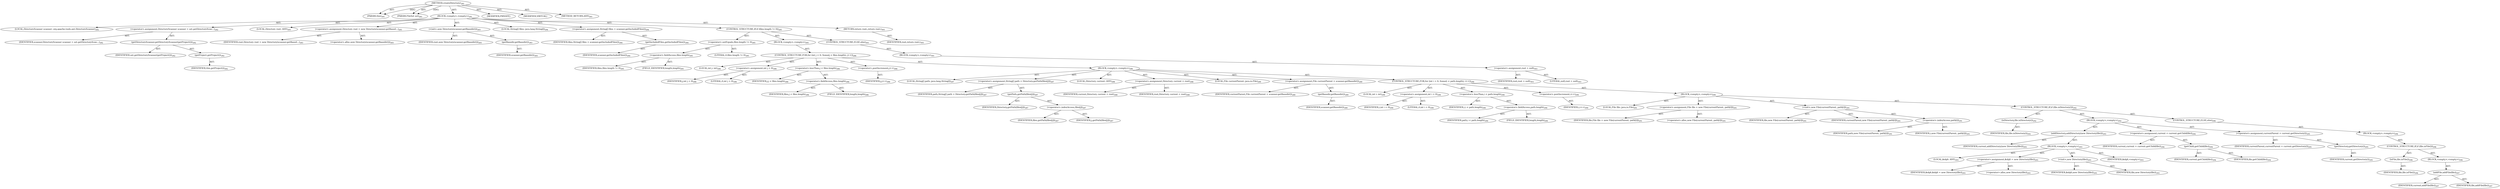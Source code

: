 digraph "createDirectory" {  
"111669149706" [label = <(METHOD,createDirectory)<SUB>281</SUB>> ]
"115964117000" [label = <(PARAM,this)<SUB>281</SUB>> ]
"115964117014" [label = <(PARAM,FileSet set)<SUB>281</SUB>> ]
"25769803826" [label = <(BLOCK,&lt;empty&gt;,&lt;empty&gt;)<SUB>281</SUB>> ]
"94489280539" [label = <(LOCAL,DirectoryScanner scanner: org.apache.tools.ant.DirectoryScanner)<SUB>282</SUB>> ]
"30064771261" [label = <(&lt;operator&gt;.assignment,DirectoryScanner scanner = set.getDirectoryScan...)<SUB>282</SUB>> ]
"68719476909" [label = <(IDENTIFIER,scanner,DirectoryScanner scanner = set.getDirectoryScan...)<SUB>282</SUB>> ]
"30064771262" [label = <(getDirectoryScanner,getDirectoryScanner(getProject()))<SUB>282</SUB>> ]
"68719476910" [label = <(IDENTIFIER,set,getDirectoryScanner(getProject()))<SUB>282</SUB>> ]
"30064771263" [label = <(getProject,getProject())<SUB>282</SUB>> ]
"68719476768" [label = <(IDENTIFIER,this,getProject())<SUB>282</SUB>> ]
"94489280540" [label = <(LOCAL,Directory root: ANY)<SUB>283</SUB>> ]
"30064771264" [label = <(&lt;operator&gt;.assignment,Directory root = new Directory(scanner.getBased...)<SUB>283</SUB>> ]
"68719476911" [label = <(IDENTIFIER,root,Directory root = new Directory(scanner.getBased...)<SUB>283</SUB>> ]
"30064771265" [label = <(&lt;operator&gt;.alloc,new Directory(scanner.getBasedir()))<SUB>283</SUB>> ]
"30064771266" [label = <(&lt;init&gt;,new Directory(scanner.getBasedir()))<SUB>283</SUB>> ]
"68719476912" [label = <(IDENTIFIER,root,new Directory(scanner.getBasedir()))<SUB>283</SUB>> ]
"30064771267" [label = <(getBasedir,getBasedir())<SUB>283</SUB>> ]
"68719476913" [label = <(IDENTIFIER,scanner,getBasedir())<SUB>283</SUB>> ]
"94489280541" [label = <(LOCAL,String[] files: java.lang.String[])<SUB>284</SUB>> ]
"30064771268" [label = <(&lt;operator&gt;.assignment,String[] files = scanner.getIncludedFiles())<SUB>284</SUB>> ]
"68719476914" [label = <(IDENTIFIER,files,String[] files = scanner.getIncludedFiles())<SUB>284</SUB>> ]
"30064771269" [label = <(getIncludedFiles,getIncludedFiles())<SUB>284</SUB>> ]
"68719476915" [label = <(IDENTIFIER,scanner,getIncludedFiles())<SUB>284</SUB>> ]
"47244640290" [label = <(CONTROL_STRUCTURE,IF,if (files.length != 0))<SUB>285</SUB>> ]
"30064771270" [label = <(&lt;operator&gt;.notEquals,files.length != 0)<SUB>285</SUB>> ]
"30064771271" [label = <(&lt;operator&gt;.fieldAccess,files.length)<SUB>285</SUB>> ]
"68719476916" [label = <(IDENTIFIER,files,files.length != 0)<SUB>285</SUB>> ]
"55834574871" [label = <(FIELD_IDENTIFIER,length,length)<SUB>285</SUB>> ]
"90194313265" [label = <(LITERAL,0,files.length != 0)<SUB>285</SUB>> ]
"25769803827" [label = <(BLOCK,&lt;empty&gt;,&lt;empty&gt;)<SUB>285</SUB>> ]
"47244640291" [label = <(CONTROL_STRUCTURE,FOR,for (int j = 0; Some(j &lt; files.length); j++))<SUB>286</SUB>> ]
"94489280542" [label = <(LOCAL,int j: int)<SUB>286</SUB>> ]
"30064771272" [label = <(&lt;operator&gt;.assignment,int j = 0)<SUB>286</SUB>> ]
"68719476917" [label = <(IDENTIFIER,j,int j = 0)<SUB>286</SUB>> ]
"90194313266" [label = <(LITERAL,0,int j = 0)<SUB>286</SUB>> ]
"30064771273" [label = <(&lt;operator&gt;.lessThan,j &lt; files.length)<SUB>286</SUB>> ]
"68719476918" [label = <(IDENTIFIER,j,j &lt; files.length)<SUB>286</SUB>> ]
"30064771274" [label = <(&lt;operator&gt;.fieldAccess,files.length)<SUB>286</SUB>> ]
"68719476919" [label = <(IDENTIFIER,files,j &lt; files.length)<SUB>286</SUB>> ]
"55834574872" [label = <(FIELD_IDENTIFIER,length,length)<SUB>286</SUB>> ]
"30064771275" [label = <(&lt;operator&gt;.postIncrement,j++)<SUB>286</SUB>> ]
"68719476920" [label = <(IDENTIFIER,j,j++)<SUB>286</SUB>> ]
"25769803828" [label = <(BLOCK,&lt;empty&gt;,&lt;empty&gt;)<SUB>286</SUB>> ]
"94489280543" [label = <(LOCAL,String[] path: java.lang.String[])<SUB>287</SUB>> ]
"30064771276" [label = <(&lt;operator&gt;.assignment,String[] path = Directory.getPath(files[j]))<SUB>287</SUB>> ]
"68719476921" [label = <(IDENTIFIER,path,String[] path = Directory.getPath(files[j]))<SUB>287</SUB>> ]
"30064771277" [label = <(getPath,getPath(files[j]))<SUB>287</SUB>> ]
"68719476922" [label = <(IDENTIFIER,Directory,getPath(files[j]))<SUB>287</SUB>> ]
"30064771278" [label = <(&lt;operator&gt;.indexAccess,files[j])<SUB>287</SUB>> ]
"68719476923" [label = <(IDENTIFIER,files,getPath(files[j]))<SUB>287</SUB>> ]
"68719476924" [label = <(IDENTIFIER,j,getPath(files[j]))<SUB>287</SUB>> ]
"94489280544" [label = <(LOCAL,Directory current: ANY)<SUB>288</SUB>> ]
"30064771279" [label = <(&lt;operator&gt;.assignment,Directory current = root)<SUB>288</SUB>> ]
"68719476925" [label = <(IDENTIFIER,current,Directory current = root)<SUB>288</SUB>> ]
"68719476926" [label = <(IDENTIFIER,root,Directory current = root)<SUB>288</SUB>> ]
"94489280545" [label = <(LOCAL,File currentParent: java.io.File)<SUB>289</SUB>> ]
"30064771280" [label = <(&lt;operator&gt;.assignment,File currentParent = scanner.getBasedir())<SUB>289</SUB>> ]
"68719476927" [label = <(IDENTIFIER,currentParent,File currentParent = scanner.getBasedir())<SUB>289</SUB>> ]
"30064771281" [label = <(getBasedir,getBasedir())<SUB>289</SUB>> ]
"68719476928" [label = <(IDENTIFIER,scanner,getBasedir())<SUB>289</SUB>> ]
"47244640292" [label = <(CONTROL_STRUCTURE,FOR,for (int i = 0; Some(i &lt; path.length); i++))<SUB>290</SUB>> ]
"94489280546" [label = <(LOCAL,int i: int)<SUB>290</SUB>> ]
"30064771282" [label = <(&lt;operator&gt;.assignment,int i = 0)<SUB>290</SUB>> ]
"68719476929" [label = <(IDENTIFIER,i,int i = 0)<SUB>290</SUB>> ]
"90194313267" [label = <(LITERAL,0,int i = 0)<SUB>290</SUB>> ]
"30064771283" [label = <(&lt;operator&gt;.lessThan,i &lt; path.length)<SUB>290</SUB>> ]
"68719476930" [label = <(IDENTIFIER,i,i &lt; path.length)<SUB>290</SUB>> ]
"30064771284" [label = <(&lt;operator&gt;.fieldAccess,path.length)<SUB>290</SUB>> ]
"68719476931" [label = <(IDENTIFIER,path,i &lt; path.length)<SUB>290</SUB>> ]
"55834574873" [label = <(FIELD_IDENTIFIER,length,length)<SUB>290</SUB>> ]
"30064771285" [label = <(&lt;operator&gt;.postIncrement,i++)<SUB>290</SUB>> ]
"68719476932" [label = <(IDENTIFIER,i,i++)<SUB>290</SUB>> ]
"25769803829" [label = <(BLOCK,&lt;empty&gt;,&lt;empty&gt;)<SUB>290</SUB>> ]
"94489280547" [label = <(LOCAL,File file: java.io.File)<SUB>291</SUB>> ]
"30064771286" [label = <(&lt;operator&gt;.assignment,File file = new File(currentParent, path[i]))<SUB>291</SUB>> ]
"68719476933" [label = <(IDENTIFIER,file,File file = new File(currentParent, path[i]))<SUB>291</SUB>> ]
"30064771287" [label = <(&lt;operator&gt;.alloc,new File(currentParent, path[i]))<SUB>291</SUB>> ]
"30064771288" [label = <(&lt;init&gt;,new File(currentParent, path[i]))<SUB>291</SUB>> ]
"68719476934" [label = <(IDENTIFIER,file,new File(currentParent, path[i]))<SUB>291</SUB>> ]
"68719476935" [label = <(IDENTIFIER,currentParent,new File(currentParent, path[i]))<SUB>291</SUB>> ]
"30064771289" [label = <(&lt;operator&gt;.indexAccess,path[i])<SUB>291</SUB>> ]
"68719476936" [label = <(IDENTIFIER,path,new File(currentParent, path[i]))<SUB>291</SUB>> ]
"68719476937" [label = <(IDENTIFIER,i,new File(currentParent, path[i]))<SUB>291</SUB>> ]
"47244640293" [label = <(CONTROL_STRUCTURE,IF,if (file.isDirectory()))<SUB>292</SUB>> ]
"30064771290" [label = <(isDirectory,file.isDirectory())<SUB>292</SUB>> ]
"68719476938" [label = <(IDENTIFIER,file,file.isDirectory())<SUB>292</SUB>> ]
"25769803830" [label = <(BLOCK,&lt;empty&gt;,&lt;empty&gt;)<SUB>292</SUB>> ]
"30064771291" [label = <(addDirectory,addDirectory(new Directory(file)))<SUB>293</SUB>> ]
"68719476939" [label = <(IDENTIFIER,current,addDirectory(new Directory(file)))<SUB>293</SUB>> ]
"25769803831" [label = <(BLOCK,&lt;empty&gt;,&lt;empty&gt;)<SUB>293</SUB>> ]
"94489280548" [label = <(LOCAL,$obj6: ANY)<SUB>293</SUB>> ]
"30064771292" [label = <(&lt;operator&gt;.assignment,$obj6 = new Directory(file))<SUB>293</SUB>> ]
"68719476940" [label = <(IDENTIFIER,$obj6,$obj6 = new Directory(file))<SUB>293</SUB>> ]
"30064771293" [label = <(&lt;operator&gt;.alloc,new Directory(file))<SUB>293</SUB>> ]
"30064771294" [label = <(&lt;init&gt;,new Directory(file))<SUB>293</SUB>> ]
"68719476941" [label = <(IDENTIFIER,$obj6,new Directory(file))<SUB>293</SUB>> ]
"68719476942" [label = <(IDENTIFIER,file,new Directory(file))<SUB>293</SUB>> ]
"68719476943" [label = <(IDENTIFIER,$obj6,&lt;empty&gt;)<SUB>293</SUB>> ]
"30064771295" [label = <(&lt;operator&gt;.assignment,current = current.getChild(file))<SUB>294</SUB>> ]
"68719476944" [label = <(IDENTIFIER,current,current = current.getChild(file))<SUB>294</SUB>> ]
"30064771296" [label = <(getChild,getChild(file))<SUB>294</SUB>> ]
"68719476945" [label = <(IDENTIFIER,current,getChild(file))<SUB>294</SUB>> ]
"68719476946" [label = <(IDENTIFIER,file,getChild(file))<SUB>294</SUB>> ]
"30064771297" [label = <(&lt;operator&gt;.assignment,currentParent = current.getDirectory())<SUB>295</SUB>> ]
"68719476947" [label = <(IDENTIFIER,currentParent,currentParent = current.getDirectory())<SUB>295</SUB>> ]
"30064771298" [label = <(getDirectory,getDirectory())<SUB>295</SUB>> ]
"68719476948" [label = <(IDENTIFIER,current,getDirectory())<SUB>295</SUB>> ]
"47244640294" [label = <(CONTROL_STRUCTURE,ELSE,else)<SUB>296</SUB>> ]
"25769803832" [label = <(BLOCK,&lt;empty&gt;,&lt;empty&gt;)<SUB>296</SUB>> ]
"47244640295" [label = <(CONTROL_STRUCTURE,IF,if (file.isFile()))<SUB>296</SUB>> ]
"30064771299" [label = <(isFile,file.isFile())<SUB>296</SUB>> ]
"68719476949" [label = <(IDENTIFIER,file,file.isFile())<SUB>296</SUB>> ]
"25769803833" [label = <(BLOCK,&lt;empty&gt;,&lt;empty&gt;)<SUB>296</SUB>> ]
"30064771300" [label = <(addFile,addFile(file))<SUB>297</SUB>> ]
"68719476950" [label = <(IDENTIFIER,current,addFile(file))<SUB>297</SUB>> ]
"68719476951" [label = <(IDENTIFIER,file,addFile(file))<SUB>297</SUB>> ]
"47244640296" [label = <(CONTROL_STRUCTURE,ELSE,else)<SUB>301</SUB>> ]
"25769803834" [label = <(BLOCK,&lt;empty&gt;,&lt;empty&gt;)<SUB>301</SUB>> ]
"30064771301" [label = <(&lt;operator&gt;.assignment,root = null)<SUB>303</SUB>> ]
"68719476952" [label = <(IDENTIFIER,root,root = null)<SUB>303</SUB>> ]
"90194313268" [label = <(LITERAL,null,root = null)<SUB>303</SUB>> ]
"146028888066" [label = <(RETURN,return root;,return root;)<SUB>305</SUB>> ]
"68719476953" [label = <(IDENTIFIER,root,return root;)<SUB>305</SUB>> ]
"133143986199" [label = <(MODIFIER,PRIVATE)> ]
"133143986200" [label = <(MODIFIER,VIRTUAL)> ]
"128849018890" [label = <(METHOD_RETURN,ANY)<SUB>281</SUB>> ]
  "111669149706" -> "115964117000"  [ label = "AST: "] 
  "111669149706" -> "115964117014"  [ label = "AST: "] 
  "111669149706" -> "25769803826"  [ label = "AST: "] 
  "111669149706" -> "133143986199"  [ label = "AST: "] 
  "111669149706" -> "133143986200"  [ label = "AST: "] 
  "111669149706" -> "128849018890"  [ label = "AST: "] 
  "25769803826" -> "94489280539"  [ label = "AST: "] 
  "25769803826" -> "30064771261"  [ label = "AST: "] 
  "25769803826" -> "94489280540"  [ label = "AST: "] 
  "25769803826" -> "30064771264"  [ label = "AST: "] 
  "25769803826" -> "30064771266"  [ label = "AST: "] 
  "25769803826" -> "94489280541"  [ label = "AST: "] 
  "25769803826" -> "30064771268"  [ label = "AST: "] 
  "25769803826" -> "47244640290"  [ label = "AST: "] 
  "25769803826" -> "146028888066"  [ label = "AST: "] 
  "30064771261" -> "68719476909"  [ label = "AST: "] 
  "30064771261" -> "30064771262"  [ label = "AST: "] 
  "30064771262" -> "68719476910"  [ label = "AST: "] 
  "30064771262" -> "30064771263"  [ label = "AST: "] 
  "30064771263" -> "68719476768"  [ label = "AST: "] 
  "30064771264" -> "68719476911"  [ label = "AST: "] 
  "30064771264" -> "30064771265"  [ label = "AST: "] 
  "30064771266" -> "68719476912"  [ label = "AST: "] 
  "30064771266" -> "30064771267"  [ label = "AST: "] 
  "30064771267" -> "68719476913"  [ label = "AST: "] 
  "30064771268" -> "68719476914"  [ label = "AST: "] 
  "30064771268" -> "30064771269"  [ label = "AST: "] 
  "30064771269" -> "68719476915"  [ label = "AST: "] 
  "47244640290" -> "30064771270"  [ label = "AST: "] 
  "47244640290" -> "25769803827"  [ label = "AST: "] 
  "47244640290" -> "47244640296"  [ label = "AST: "] 
  "30064771270" -> "30064771271"  [ label = "AST: "] 
  "30064771270" -> "90194313265"  [ label = "AST: "] 
  "30064771271" -> "68719476916"  [ label = "AST: "] 
  "30064771271" -> "55834574871"  [ label = "AST: "] 
  "25769803827" -> "47244640291"  [ label = "AST: "] 
  "47244640291" -> "94489280542"  [ label = "AST: "] 
  "47244640291" -> "30064771272"  [ label = "AST: "] 
  "47244640291" -> "30064771273"  [ label = "AST: "] 
  "47244640291" -> "30064771275"  [ label = "AST: "] 
  "47244640291" -> "25769803828"  [ label = "AST: "] 
  "30064771272" -> "68719476917"  [ label = "AST: "] 
  "30064771272" -> "90194313266"  [ label = "AST: "] 
  "30064771273" -> "68719476918"  [ label = "AST: "] 
  "30064771273" -> "30064771274"  [ label = "AST: "] 
  "30064771274" -> "68719476919"  [ label = "AST: "] 
  "30064771274" -> "55834574872"  [ label = "AST: "] 
  "30064771275" -> "68719476920"  [ label = "AST: "] 
  "25769803828" -> "94489280543"  [ label = "AST: "] 
  "25769803828" -> "30064771276"  [ label = "AST: "] 
  "25769803828" -> "94489280544"  [ label = "AST: "] 
  "25769803828" -> "30064771279"  [ label = "AST: "] 
  "25769803828" -> "94489280545"  [ label = "AST: "] 
  "25769803828" -> "30064771280"  [ label = "AST: "] 
  "25769803828" -> "47244640292"  [ label = "AST: "] 
  "30064771276" -> "68719476921"  [ label = "AST: "] 
  "30064771276" -> "30064771277"  [ label = "AST: "] 
  "30064771277" -> "68719476922"  [ label = "AST: "] 
  "30064771277" -> "30064771278"  [ label = "AST: "] 
  "30064771278" -> "68719476923"  [ label = "AST: "] 
  "30064771278" -> "68719476924"  [ label = "AST: "] 
  "30064771279" -> "68719476925"  [ label = "AST: "] 
  "30064771279" -> "68719476926"  [ label = "AST: "] 
  "30064771280" -> "68719476927"  [ label = "AST: "] 
  "30064771280" -> "30064771281"  [ label = "AST: "] 
  "30064771281" -> "68719476928"  [ label = "AST: "] 
  "47244640292" -> "94489280546"  [ label = "AST: "] 
  "47244640292" -> "30064771282"  [ label = "AST: "] 
  "47244640292" -> "30064771283"  [ label = "AST: "] 
  "47244640292" -> "30064771285"  [ label = "AST: "] 
  "47244640292" -> "25769803829"  [ label = "AST: "] 
  "30064771282" -> "68719476929"  [ label = "AST: "] 
  "30064771282" -> "90194313267"  [ label = "AST: "] 
  "30064771283" -> "68719476930"  [ label = "AST: "] 
  "30064771283" -> "30064771284"  [ label = "AST: "] 
  "30064771284" -> "68719476931"  [ label = "AST: "] 
  "30064771284" -> "55834574873"  [ label = "AST: "] 
  "30064771285" -> "68719476932"  [ label = "AST: "] 
  "25769803829" -> "94489280547"  [ label = "AST: "] 
  "25769803829" -> "30064771286"  [ label = "AST: "] 
  "25769803829" -> "30064771288"  [ label = "AST: "] 
  "25769803829" -> "47244640293"  [ label = "AST: "] 
  "30064771286" -> "68719476933"  [ label = "AST: "] 
  "30064771286" -> "30064771287"  [ label = "AST: "] 
  "30064771288" -> "68719476934"  [ label = "AST: "] 
  "30064771288" -> "68719476935"  [ label = "AST: "] 
  "30064771288" -> "30064771289"  [ label = "AST: "] 
  "30064771289" -> "68719476936"  [ label = "AST: "] 
  "30064771289" -> "68719476937"  [ label = "AST: "] 
  "47244640293" -> "30064771290"  [ label = "AST: "] 
  "47244640293" -> "25769803830"  [ label = "AST: "] 
  "47244640293" -> "47244640294"  [ label = "AST: "] 
  "30064771290" -> "68719476938"  [ label = "AST: "] 
  "25769803830" -> "30064771291"  [ label = "AST: "] 
  "25769803830" -> "30064771295"  [ label = "AST: "] 
  "25769803830" -> "30064771297"  [ label = "AST: "] 
  "30064771291" -> "68719476939"  [ label = "AST: "] 
  "30064771291" -> "25769803831"  [ label = "AST: "] 
  "25769803831" -> "94489280548"  [ label = "AST: "] 
  "25769803831" -> "30064771292"  [ label = "AST: "] 
  "25769803831" -> "30064771294"  [ label = "AST: "] 
  "25769803831" -> "68719476943"  [ label = "AST: "] 
  "30064771292" -> "68719476940"  [ label = "AST: "] 
  "30064771292" -> "30064771293"  [ label = "AST: "] 
  "30064771294" -> "68719476941"  [ label = "AST: "] 
  "30064771294" -> "68719476942"  [ label = "AST: "] 
  "30064771295" -> "68719476944"  [ label = "AST: "] 
  "30064771295" -> "30064771296"  [ label = "AST: "] 
  "30064771296" -> "68719476945"  [ label = "AST: "] 
  "30064771296" -> "68719476946"  [ label = "AST: "] 
  "30064771297" -> "68719476947"  [ label = "AST: "] 
  "30064771297" -> "30064771298"  [ label = "AST: "] 
  "30064771298" -> "68719476948"  [ label = "AST: "] 
  "47244640294" -> "25769803832"  [ label = "AST: "] 
  "25769803832" -> "47244640295"  [ label = "AST: "] 
  "47244640295" -> "30064771299"  [ label = "AST: "] 
  "47244640295" -> "25769803833"  [ label = "AST: "] 
  "30064771299" -> "68719476949"  [ label = "AST: "] 
  "25769803833" -> "30064771300"  [ label = "AST: "] 
  "30064771300" -> "68719476950"  [ label = "AST: "] 
  "30064771300" -> "68719476951"  [ label = "AST: "] 
  "47244640296" -> "25769803834"  [ label = "AST: "] 
  "25769803834" -> "30064771301"  [ label = "AST: "] 
  "30064771301" -> "68719476952"  [ label = "AST: "] 
  "30064771301" -> "90194313268"  [ label = "AST: "] 
  "146028888066" -> "68719476953"  [ label = "AST: "] 
  "111669149706" -> "115964117000"  [ label = "DDG: "] 
  "111669149706" -> "115964117014"  [ label = "DDG: "] 
}
